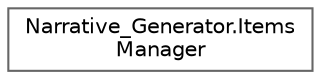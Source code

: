 digraph "Graphical Class Hierarchy"
{
 // LATEX_PDF_SIZE
  bgcolor="transparent";
  edge [fontname=Helvetica,fontsize=10,labelfontname=Helvetica,labelfontsize=10];
  node [fontname=Helvetica,fontsize=10,shape=box,height=0.2,width=0.4];
  rankdir="LR";
  Node0 [label="Narrative_Generator.Items\lManager",height=0.2,width=0.4,color="grey40", fillcolor="white", style="filled",URL="$class_narrative___generator_1_1_items_manager.html",tooltip="The class that controls the creation and management of items."];
}
